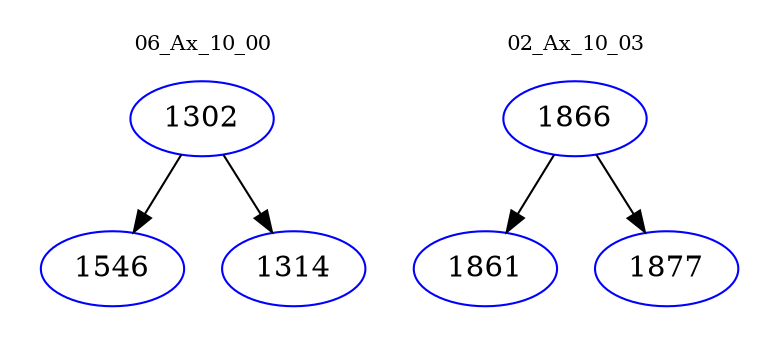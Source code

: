 digraph{
subgraph cluster_0 {
color = white
label = "06_Ax_10_00";
fontsize=10;
T0_1302 [label="1302", color="blue"]
T0_1302 -> T0_1546 [color="black"]
T0_1546 [label="1546", color="blue"]
T0_1302 -> T0_1314 [color="black"]
T0_1314 [label="1314", color="blue"]
}
subgraph cluster_1 {
color = white
label = "02_Ax_10_03";
fontsize=10;
T1_1866 [label="1866", color="blue"]
T1_1866 -> T1_1861 [color="black"]
T1_1861 [label="1861", color="blue"]
T1_1866 -> T1_1877 [color="black"]
T1_1877 [label="1877", color="blue"]
}
}
